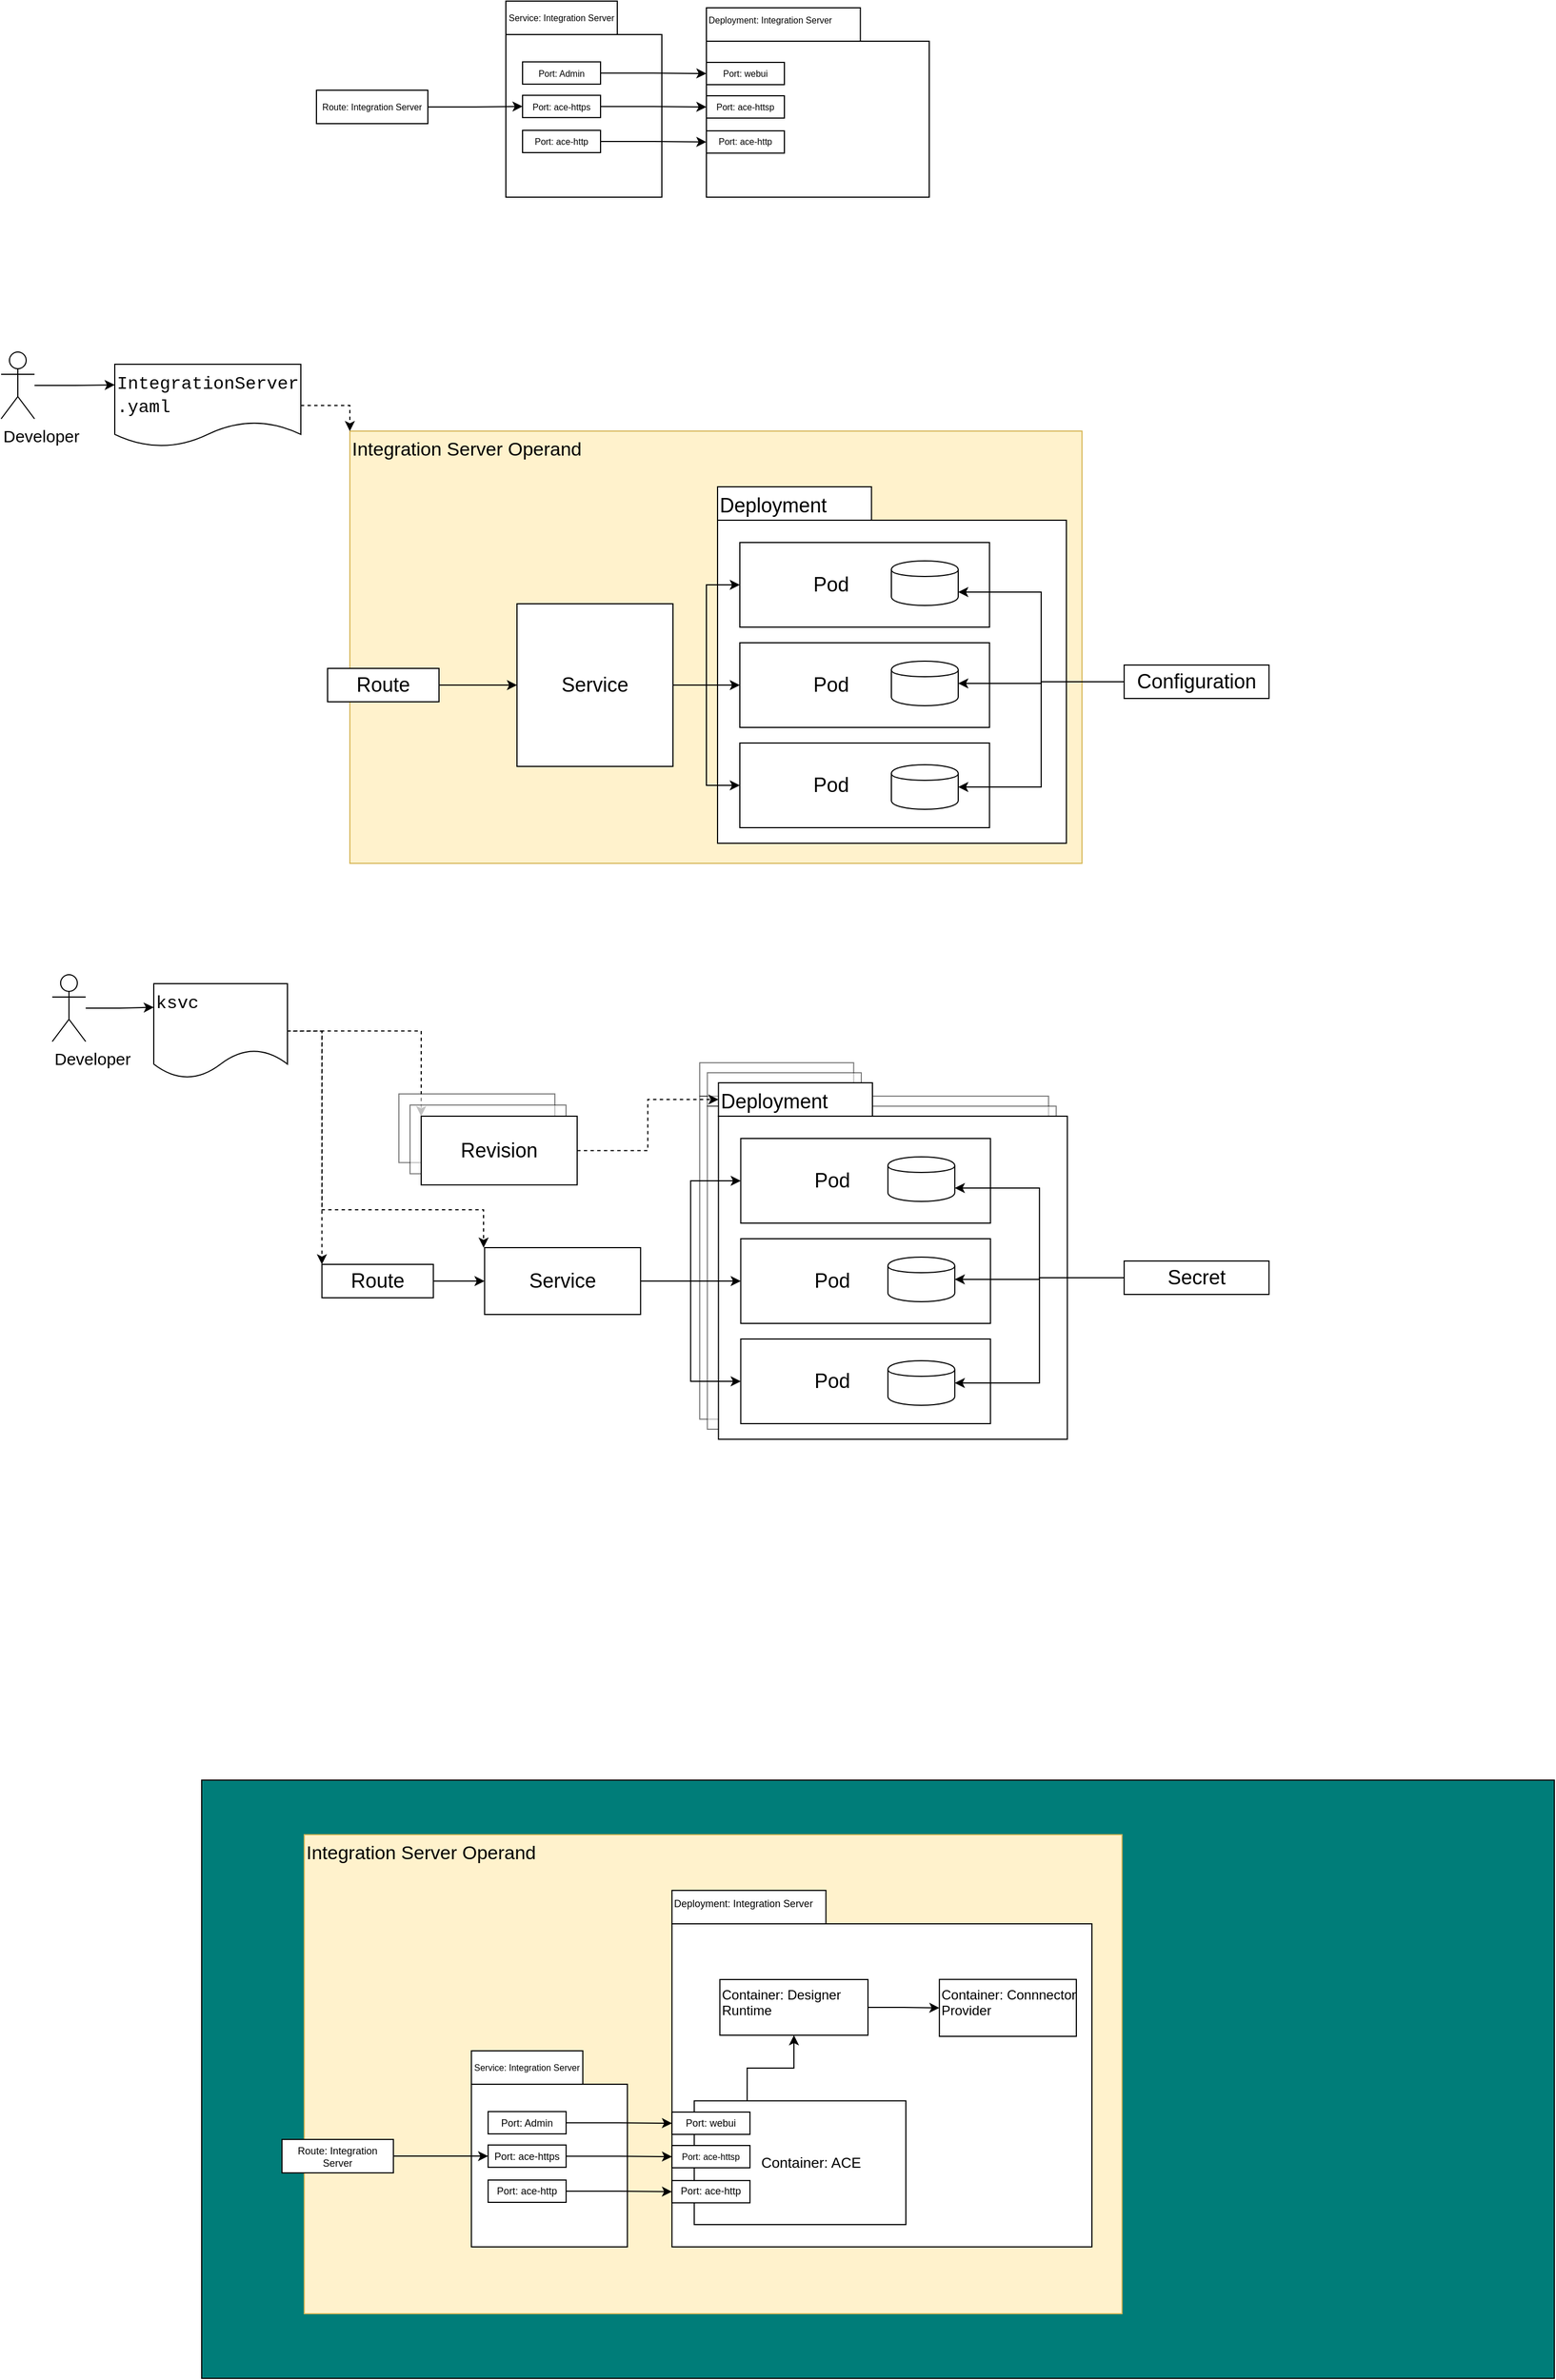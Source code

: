 <mxfile version="12.4.2" type="device" pages="1"><diagram id="6UNoOHfz1gvESJ5k4RnR" name="Page-1"><mxGraphModel dx="2101" dy="905" grid="0" gridSize="10" guides="1" tooltips="1" connect="1" arrows="1" fold="1" page="0" pageScale="1" pageWidth="827" pageHeight="1169" math="0" shadow="0"><root><mxCell id="0"/><mxCell id="1" parent="0"/><mxCell id="H-URphWvjfDdLRHSiDYo-1" value="" style="rounded=0;whiteSpace=wrap;html=1;fontSize=12;fillColor=#007D79;" parent="1" vertex="1"><mxGeometry x="-363" y="1901" width="1214" height="537" as="geometry"/></mxCell><mxCell id="NX0LsQ0gmX7lteyexIAd-130" value="" style="rounded=0;whiteSpace=wrap;html=1;fontSize=8;verticalAlign=top;align=left;textOpacity=50;opacity=50;" parent="1" vertex="1"><mxGeometry x="84" y="1287" width="313.09" height="290" as="geometry"/></mxCell><mxCell id="NX0LsQ0gmX7lteyexIAd-131" value="" style="rounded=0;whiteSpace=wrap;html=1;fontSize=18;verticalAlign=top;align=left;textOpacity=50;opacity=50;" parent="1" vertex="1"><mxGeometry x="84" y="1257" width="138.182" height="30" as="geometry"/></mxCell><mxCell id="NX0LsQ0gmX7lteyexIAd-128" value="" style="rounded=0;whiteSpace=wrap;html=1;fontSize=18;verticalAlign=top;align=left;textOpacity=50;opacity=50;" parent="1" vertex="1"><mxGeometry x="90.82" y="1266" width="138.182" height="30" as="geometry"/></mxCell><mxCell id="NX0LsQ0gmX7lteyexIAd-129" value="" style="rounded=0;whiteSpace=wrap;html=1;fontSize=8;verticalAlign=top;align=left;textOpacity=50;opacity=50;" parent="1" vertex="1"><mxGeometry x="90.82" y="1296" width="313.09" height="290" as="geometry"/></mxCell><mxCell id="x6UZ6pSxuJJNWxn3AISU-1" value="Integration Server Operand" style="rounded=0;whiteSpace=wrap;html=1;fontSize=17;align=left;fillColor=#fff2cc;strokeColor=#d6b656;verticalAlign=top;" parent="1" vertex="1"><mxGeometry x="-230" y="690" width="657.09" height="388" as="geometry"/></mxCell><mxCell id="x6UZ6pSxuJJNWxn3AISU-2" value="Deployment" style="rounded=0;whiteSpace=wrap;html=1;fontSize=18;verticalAlign=top;align=left;" parent="1" vertex="1"><mxGeometry x="100" y="740" width="138.182" height="30" as="geometry"/></mxCell><mxCell id="x6UZ6pSxuJJNWxn3AISU-4" value="" style="rounded=0;whiteSpace=wrap;html=1;fontSize=8;verticalAlign=top;align=left;" parent="1" vertex="1"><mxGeometry x="100" y="770" width="313.09" height="290" as="geometry"/></mxCell><mxCell id="x6UZ6pSxuJJNWxn3AISU-17" value="Route" style="rounded=0;whiteSpace=wrap;html=1;fontSize=18;" parent="1" vertex="1"><mxGeometry x="-250" y="903" width="100" height="30" as="geometry"/></mxCell><mxCell id="NX0LsQ0gmX7lteyexIAd-86" style="edgeStyle=orthogonalEdgeStyle;rounded=0;orthogonalLoop=1;jettySize=auto;html=1;fontSize=13;" parent="1" source="x6UZ6pSxuJJNWxn3AISU-38" target="NX0LsQ0gmX7lteyexIAd-82" edge="1"><mxGeometry relative="1" as="geometry"/></mxCell><mxCell id="NX0LsQ0gmX7lteyexIAd-87" style="edgeStyle=orthogonalEdgeStyle;rounded=0;orthogonalLoop=1;jettySize=auto;html=1;entryX=0;entryY=0.5;entryDx=0;entryDy=0;fontSize=13;" parent="1" source="x6UZ6pSxuJJNWxn3AISU-38" target="NX0LsQ0gmX7lteyexIAd-84" edge="1"><mxGeometry relative="1" as="geometry"/></mxCell><mxCell id="NX0LsQ0gmX7lteyexIAd-88" style="edgeStyle=orthogonalEdgeStyle;rounded=0;orthogonalLoop=1;jettySize=auto;html=1;entryX=0;entryY=0.5;entryDx=0;entryDy=0;fontSize=13;" parent="1" source="x6UZ6pSxuJJNWxn3AISU-38" target="NX0LsQ0gmX7lteyexIAd-85" edge="1"><mxGeometry relative="1" as="geometry"/></mxCell><mxCell id="x6UZ6pSxuJJNWxn3AISU-38" value="Service" style="rounded=0;whiteSpace=wrap;html=1;fontSize=18;" parent="1" vertex="1"><mxGeometry x="-80" y="845" width="140" height="146" as="geometry"/></mxCell><mxCell id="x6UZ6pSxuJJNWxn3AISU-43" style="edgeStyle=orthogonalEdgeStyle;rounded=0;orthogonalLoop=1;jettySize=auto;html=1;fontSize=8;entryX=0;entryY=0.5;entryDx=0;entryDy=0;" parent="1" source="x6UZ6pSxuJJNWxn3AISU-17" target="x6UZ6pSxuJJNWxn3AISU-38" edge="1"><mxGeometry relative="1" as="geometry"><mxPoint x="-80" y="978" as="targetPoint"/></mxGeometry></mxCell><mxCell id="NX0LsQ0gmX7lteyexIAd-5" value="Deployment: Integration Server" style="rounded=0;whiteSpace=wrap;html=1;fontSize=8;verticalAlign=top;align=left;" parent="1" vertex="1"><mxGeometry x="90" y="310" width="138.182" height="30" as="geometry"/></mxCell><mxCell id="NX0LsQ0gmX7lteyexIAd-7" value="" style="rounded=0;whiteSpace=wrap;html=1;fontSize=8;verticalAlign=top;align=left;" parent="1" vertex="1"><mxGeometry x="90" y="340" width="200" height="140" as="geometry"/></mxCell><mxCell id="NX0LsQ0gmX7lteyexIAd-15" value="Port: webui" style="rounded=0;whiteSpace=wrap;html=1;fontSize=8;align=center;" parent="1" vertex="1"><mxGeometry x="90" y="359" width="70" height="20" as="geometry"/></mxCell><mxCell id="NX0LsQ0gmX7lteyexIAd-16" value="Port: ace-httsp" style="rounded=0;whiteSpace=wrap;html=1;fontSize=8;align=center;" parent="1" vertex="1"><mxGeometry x="90" y="389" width="70" height="20" as="geometry"/></mxCell><mxCell id="NX0LsQ0gmX7lteyexIAd-20" value="Route: Integration Server" style="rounded=0;whiteSpace=wrap;html=1;fontSize=8;" parent="1" vertex="1"><mxGeometry x="-260" y="384" width="100" height="30" as="geometry"/></mxCell><mxCell id="NX0LsQ0gmX7lteyexIAd-21" value="Service: Integration Server" style="rounded=0;whiteSpace=wrap;html=1;fontSize=8;" parent="1" vertex="1"><mxGeometry x="-90" y="304" width="100" height="30" as="geometry"/></mxCell><mxCell id="NX0LsQ0gmX7lteyexIAd-25" value="" style="rounded=0;whiteSpace=wrap;html=1;fontSize=8;" parent="1" vertex="1"><mxGeometry x="-90" y="334" width="140" height="146" as="geometry"/></mxCell><mxCell id="NX0LsQ0gmX7lteyexIAd-26" style="edgeStyle=orthogonalEdgeStyle;rounded=0;orthogonalLoop=1;jettySize=auto;html=1;fontSize=8;" parent="1" source="NX0LsQ0gmX7lteyexIAd-27" target="NX0LsQ0gmX7lteyexIAd-15" edge="1"><mxGeometry relative="1" as="geometry"/></mxCell><mxCell id="NX0LsQ0gmX7lteyexIAd-27" value="Port: Admin" style="rounded=0;whiteSpace=wrap;html=1;fontSize=8;align=center;" parent="1" vertex="1"><mxGeometry x="-75" y="358.56" width="70" height="20" as="geometry"/></mxCell><mxCell id="NX0LsQ0gmX7lteyexIAd-28" style="edgeStyle=orthogonalEdgeStyle;rounded=0;orthogonalLoop=1;jettySize=auto;html=1;entryX=0;entryY=0.5;entryDx=0;entryDy=0;fontSize=8;" parent="1" source="NX0LsQ0gmX7lteyexIAd-29" target="NX0LsQ0gmX7lteyexIAd-16" edge="1"><mxGeometry relative="1" as="geometry"/></mxCell><mxCell id="NX0LsQ0gmX7lteyexIAd-29" value="Port: ace-https" style="rounded=0;whiteSpace=wrap;html=1;fontSize=8;align=center;" parent="1" vertex="1"><mxGeometry x="-75" y="388.56" width="70" height="20" as="geometry"/></mxCell><mxCell id="NX0LsQ0gmX7lteyexIAd-30" style="edgeStyle=orthogonalEdgeStyle;rounded=0;orthogonalLoop=1;jettySize=auto;html=1;entryX=0;entryY=0.5;entryDx=0;entryDy=0;fontSize=8;" parent="1" source="NX0LsQ0gmX7lteyexIAd-20" target="NX0LsQ0gmX7lteyexIAd-29" edge="1"><mxGeometry relative="1" as="geometry"/></mxCell><mxCell id="NX0LsQ0gmX7lteyexIAd-31" value="Port: ace-http" style="rounded=0;whiteSpace=wrap;html=1;fontSize=8;align=center;" parent="1" vertex="1"><mxGeometry x="90" y="420.44" width="70" height="20" as="geometry"/></mxCell><mxCell id="NX0LsQ0gmX7lteyexIAd-32" style="edgeStyle=orthogonalEdgeStyle;rounded=0;orthogonalLoop=1;jettySize=auto;html=1;entryX=0;entryY=0.5;entryDx=0;entryDy=0;fontSize=8;" parent="1" source="NX0LsQ0gmX7lteyexIAd-33" target="NX0LsQ0gmX7lteyexIAd-31" edge="1"><mxGeometry relative="1" as="geometry"/></mxCell><mxCell id="NX0LsQ0gmX7lteyexIAd-33" value="Port: ace-http" style="rounded=0;whiteSpace=wrap;html=1;fontSize=8;align=center;" parent="1" vertex="1"><mxGeometry x="-75" y="420" width="70" height="20" as="geometry"/></mxCell><mxCell id="NX0LsQ0gmX7lteyexIAd-74" style="edgeStyle=orthogonalEdgeStyle;rounded=0;orthogonalLoop=1;jettySize=auto;html=1;entryX=0;entryY=0.25;entryDx=0;entryDy=0;fontSize=13;" parent="1" source="NX0LsQ0gmX7lteyexIAd-37" target="NX0LsQ0gmX7lteyexIAd-38" edge="1"><mxGeometry relative="1" as="geometry"/></mxCell><mxCell id="NX0LsQ0gmX7lteyexIAd-37" value="Developer" style="shape=umlActor;verticalLabelPosition=bottom;labelBackgroundColor=#ffffff;verticalAlign=top;html=1;outlineConnect=0;align=left;fontSize=15;" parent="1" vertex="1"><mxGeometry x="-543" y="619" width="30" height="60" as="geometry"/></mxCell><mxCell id="NX0LsQ0gmX7lteyexIAd-69" style="edgeStyle=orthogonalEdgeStyle;rounded=0;orthogonalLoop=1;jettySize=auto;html=1;entryX=0;entryY=0;entryDx=0;entryDy=0;fontSize=13;dashed=1;" parent="1" source="NX0LsQ0gmX7lteyexIAd-38" target="x6UZ6pSxuJJNWxn3AISU-1" edge="1"><mxGeometry relative="1" as="geometry"/></mxCell><mxCell id="NX0LsQ0gmX7lteyexIAd-38" value="&lt;font face=&quot;Courier New&quot; style=&quot;font-size: 16px&quot;&gt;IntegrationServer&lt;br&gt;&lt;/font&gt;&lt;font face=&quot;Courier New&quot; style=&quot;font-size: 16px&quot;&gt;.yaml&lt;br&gt;&lt;/font&gt;" style="shape=document;whiteSpace=wrap;html=1;boundedLbl=1;align=left;fontSize=16;verticalAlign=top;" parent="1" vertex="1"><mxGeometry x="-441" y="630" width="167" height="74" as="geometry"/></mxCell><mxCell id="NX0LsQ0gmX7lteyexIAd-39" value="Integration Server Operand" style="rounded=0;whiteSpace=wrap;html=1;fontSize=17;align=left;fillColor=#fff2cc;strokeColor=#d6b656;verticalAlign=top;" parent="1" vertex="1"><mxGeometry x="-270.91" y="1950" width="733.91" height="430" as="geometry"/></mxCell><mxCell id="NX0LsQ0gmX7lteyexIAd-40" value="Deployment: Integration Server" style="rounded=0;whiteSpace=wrap;html=1;fontSize=9;verticalAlign=top;align=left;" parent="1" vertex="1"><mxGeometry x="59.09" y="2000" width="138.182" height="30" as="geometry"/></mxCell><mxCell id="NX0LsQ0gmX7lteyexIAd-41" style="edgeStyle=orthogonalEdgeStyle;rounded=0;orthogonalLoop=1;jettySize=auto;html=1;entryX=0.5;entryY=1;entryDx=0;entryDy=0;fontSize=8;exitX=0.25;exitY=0;exitDx=0;exitDy=0;" parent="1" source="NX0LsQ0gmX7lteyexIAd-48" edge="1"><mxGeometry relative="1" as="geometry"><mxPoint x="198.757" y="2170" as="targetPoint"/></mxGeometry></mxCell><mxCell id="NX0LsQ0gmX7lteyexIAd-42" value="" style="rounded=0;whiteSpace=wrap;html=1;fontSize=8;verticalAlign=top;align=left;" parent="1" vertex="1"><mxGeometry x="59.09" y="2030" width="376.91" height="290" as="geometry"/></mxCell><mxCell id="NX0LsQ0gmX7lteyexIAd-44" value="&lt;span style=&quot;white-space: normal; font-size: 12px;&quot;&gt;Container: Connnector Provider&lt;/span&gt;" style="rounded=0;whiteSpace=wrap;html=1;fontSize=12;verticalAlign=top;align=left;" parent="1" vertex="1"><mxGeometry x="299.09" y="2079.89" width="122.91" height="51.11" as="geometry"/></mxCell><mxCell id="NX0LsQ0gmX7lteyexIAd-45" style="edgeStyle=orthogonalEdgeStyle;rounded=0;orthogonalLoop=1;jettySize=auto;html=1;fontSize=8;" parent="1" source="NX0LsQ0gmX7lteyexIAd-46" target="NX0LsQ0gmX7lteyexIAd-44" edge="1"><mxGeometry relative="1" as="geometry"><mxPoint x="183.09" y="1504" as="targetPoint"/></mxGeometry></mxCell><mxCell id="NX0LsQ0gmX7lteyexIAd-46" value="&lt;span style=&quot;white-space: normal ; font-size: 12px&quot;&gt;Container: Designer Runtime&lt;/span&gt;" style="rounded=0;whiteSpace=wrap;html=1;fontSize=12;verticalAlign=top;align=left;" parent="1" vertex="1"><mxGeometry x="102.09" y="2080" width="132.91" height="50" as="geometry"/></mxCell><mxCell id="NX0LsQ0gmX7lteyexIAd-48" value="&lt;span style=&quot;white-space: normal; font-size: 13px;&quot;&gt;Container: ACE&lt;/span&gt;" style="rounded=0;whiteSpace=wrap;html=1;fontSize=13;verticalAlign=middle;align=center;spacingLeft=20;" parent="1" vertex="1"><mxGeometry x="79.09" y="2188.89" width="189.91" height="111.11" as="geometry"/></mxCell><mxCell id="NX0LsQ0gmX7lteyexIAd-50" value="Port: webui" style="rounded=0;whiteSpace=wrap;html=1;fontSize=9;align=center;" parent="1" vertex="1"><mxGeometry x="59.09" y="2199" width="70" height="20" as="geometry"/></mxCell><mxCell id="NX0LsQ0gmX7lteyexIAd-51" value="Port: ace-httsp" style="rounded=0;whiteSpace=wrap;html=1;fontSize=8;align=center;" parent="1" vertex="1"><mxGeometry x="59.09" y="2229" width="70" height="20" as="geometry"/></mxCell><mxCell id="NX0LsQ0gmX7lteyexIAd-52" style="edgeStyle=orthogonalEdgeStyle;rounded=0;orthogonalLoop=1;jettySize=auto;html=1;fontSize=8;exitX=0.25;exitY=0;exitDx=0;exitDy=0;" parent="1" source="NX0LsQ0gmX7lteyexIAd-48" target="NX0LsQ0gmX7lteyexIAd-46" edge="1"><mxGeometry relative="1" as="geometry"><mxPoint x="109.09" y="1570" as="targetPoint"/></mxGeometry></mxCell><mxCell id="NX0LsQ0gmX7lteyexIAd-55" value="Route: Integration Server" style="rounded=0;whiteSpace=wrap;html=1;fontSize=9;" parent="1" vertex="1"><mxGeometry x="-290.91" y="2223.56" width="100" height="30" as="geometry"/></mxCell><mxCell id="NX0LsQ0gmX7lteyexIAd-56" value="Service: Integration Server" style="rounded=0;whiteSpace=wrap;html=1;fontSize=8;" parent="1" vertex="1"><mxGeometry x="-120.91" y="2144" width="100" height="30" as="geometry"/></mxCell><mxCell id="NX0LsQ0gmX7lteyexIAd-60" value="" style="rounded=0;whiteSpace=wrap;html=1;fontSize=8;" parent="1" vertex="1"><mxGeometry x="-120.91" y="2174" width="140" height="146" as="geometry"/></mxCell><mxCell id="NX0LsQ0gmX7lteyexIAd-61" style="edgeStyle=orthogonalEdgeStyle;rounded=0;orthogonalLoop=1;jettySize=auto;html=1;fontSize=8;" parent="1" source="NX0LsQ0gmX7lteyexIAd-62" target="NX0LsQ0gmX7lteyexIAd-50" edge="1"><mxGeometry relative="1" as="geometry"/></mxCell><mxCell id="NX0LsQ0gmX7lteyexIAd-62" value="Port: Admin" style="rounded=0;whiteSpace=wrap;html=1;fontSize=9;align=center;" parent="1" vertex="1"><mxGeometry x="-105.91" y="2198.56" width="70" height="20" as="geometry"/></mxCell><mxCell id="NX0LsQ0gmX7lteyexIAd-63" style="edgeStyle=orthogonalEdgeStyle;rounded=0;orthogonalLoop=1;jettySize=auto;html=1;entryX=0;entryY=0.5;entryDx=0;entryDy=0;fontSize=8;" parent="1" source="NX0LsQ0gmX7lteyexIAd-64" target="NX0LsQ0gmX7lteyexIAd-51" edge="1"><mxGeometry relative="1" as="geometry"/></mxCell><mxCell id="NX0LsQ0gmX7lteyexIAd-64" value="Port: ace-https" style="rounded=0;whiteSpace=wrap;html=1;fontSize=9;align=center;" parent="1" vertex="1"><mxGeometry x="-105.91" y="2228.56" width="70" height="20" as="geometry"/></mxCell><mxCell id="NX0LsQ0gmX7lteyexIAd-65" style="edgeStyle=orthogonalEdgeStyle;rounded=0;orthogonalLoop=1;jettySize=auto;html=1;entryX=0;entryY=0.5;entryDx=0;entryDy=0;fontSize=8;" parent="1" source="NX0LsQ0gmX7lteyexIAd-55" target="NX0LsQ0gmX7lteyexIAd-64" edge="1"><mxGeometry relative="1" as="geometry"/></mxCell><mxCell id="NX0LsQ0gmX7lteyexIAd-66" value="Port: ace-http" style="rounded=0;whiteSpace=wrap;html=1;fontSize=9;align=center;" parent="1" vertex="1"><mxGeometry x="59.09" y="2260.44" width="70" height="20" as="geometry"/></mxCell><mxCell id="NX0LsQ0gmX7lteyexIAd-67" style="edgeStyle=orthogonalEdgeStyle;rounded=0;orthogonalLoop=1;jettySize=auto;html=1;entryX=0;entryY=0.5;entryDx=0;entryDy=0;fontSize=8;" parent="1" source="NX0LsQ0gmX7lteyexIAd-68" target="NX0LsQ0gmX7lteyexIAd-66" edge="1"><mxGeometry relative="1" as="geometry"/></mxCell><mxCell id="NX0LsQ0gmX7lteyexIAd-68" value="Port: ace-http" style="rounded=0;whiteSpace=wrap;html=1;fontSize=9;align=center;" parent="1" vertex="1"><mxGeometry x="-105.91" y="2260" width="70" height="20" as="geometry"/></mxCell><mxCell id="NX0LsQ0gmX7lteyexIAd-120" style="edgeStyle=orthogonalEdgeStyle;rounded=0;orthogonalLoop=1;jettySize=auto;html=1;entryX=0;entryY=0;entryDx=0;entryDy=0;dashed=1;fontSize=13;" parent="1" source="NX0LsQ0gmX7lteyexIAd-71" target="NX0LsQ0gmX7lteyexIAd-118" edge="1"><mxGeometry relative="1" as="geometry"><mxPoint x="-229.765" y="1249.882" as="targetPoint"/></mxGeometry></mxCell><mxCell id="NX0LsQ0gmX7lteyexIAd-132" style="edgeStyle=orthogonalEdgeStyle;rounded=0;orthogonalLoop=1;jettySize=auto;html=1;entryX=0;entryY=0;entryDx=0;entryDy=0;dashed=1;fontSize=15;" parent="1" source="NX0LsQ0gmX7lteyexIAd-71" target="NX0LsQ0gmX7lteyexIAd-90" edge="1"><mxGeometry relative="1" as="geometry"/></mxCell><mxCell id="NX0LsQ0gmX7lteyexIAd-133" style="edgeStyle=orthogonalEdgeStyle;rounded=0;orthogonalLoop=1;jettySize=auto;html=1;entryX=0;entryY=0;entryDx=0;entryDy=0;dashed=1;fontSize=15;" parent="1" edge="1"><mxGeometry relative="1" as="geometry"><mxPoint x="-287" y="1228.558" as="sourcePoint"/><mxPoint x="-109.977" y="1422.977" as="targetPoint"/><Array as="points"><mxPoint x="-255" y="1229"/><mxPoint x="-255" y="1389"/><mxPoint x="-110" y="1389"/></Array></mxGeometry></mxCell><mxCell id="NX0LsQ0gmX7lteyexIAd-71" value="&lt;font face=&quot;Courier New&quot; style=&quot;font-size: 16px&quot;&gt;ksvc&lt;br&gt;&lt;br&gt;&lt;/font&gt;" style="shape=document;whiteSpace=wrap;html=1;boundedLbl=1;align=left;fontSize=16;verticalAlign=top;" parent="1" vertex="1"><mxGeometry x="-406" y="1186" width="120" height="85" as="geometry"/></mxCell><mxCell id="NX0LsQ0gmX7lteyexIAd-73" style="edgeStyle=orthogonalEdgeStyle;rounded=0;orthogonalLoop=1;jettySize=auto;html=1;entryX=0;entryY=0.25;entryDx=0;entryDy=0;fontSize=13;" parent="1" source="NX0LsQ0gmX7lteyexIAd-72" target="NX0LsQ0gmX7lteyexIAd-71" edge="1"><mxGeometry relative="1" as="geometry"/></mxCell><mxCell id="NX0LsQ0gmX7lteyexIAd-72" value="Developer" style="shape=umlActor;verticalLabelPosition=bottom;labelBackgroundColor=#ffffff;verticalAlign=top;html=1;outlineConnect=0;align=left;fontSize=15;" parent="1" vertex="1"><mxGeometry x="-497.09" y="1178" width="30" height="60" as="geometry"/></mxCell><mxCell id="NX0LsQ0gmX7lteyexIAd-112" style="edgeStyle=orthogonalEdgeStyle;rounded=0;orthogonalLoop=1;jettySize=auto;html=1;entryX=0;entryY=0.5;entryDx=0;entryDy=0;fontSize=13;" parent="1" source="NX0LsQ0gmX7lteyexIAd-90" target="NX0LsQ0gmX7lteyexIAd-92" edge="1"><mxGeometry relative="1" as="geometry"/></mxCell><mxCell id="NX0LsQ0gmX7lteyexIAd-90" value="Route" style="rounded=0;whiteSpace=wrap;html=1;fontSize=18;" parent="1" vertex="1"><mxGeometry x="-255.09" y="1438" width="100" height="30" as="geometry"/></mxCell><mxCell id="NX0LsQ0gmX7lteyexIAd-91" value="Revision" style="rounded=0;whiteSpace=wrap;html=1;fontSize=8;opacity=50;" parent="1" vertex="1"><mxGeometry x="-186" y="1285" width="140" height="61.67" as="geometry"/></mxCell><mxCell id="NX0LsQ0gmX7lteyexIAd-92" value="Service" style="rounded=0;whiteSpace=wrap;html=1;fontSize=18;" parent="1" vertex="1"><mxGeometry x="-109.09" y="1423" width="140" height="60" as="geometry"/></mxCell><mxCell id="NX0LsQ0gmX7lteyexIAd-100" value="Deployment" style="rounded=0;whiteSpace=wrap;html=1;fontSize=18;verticalAlign=top;align=left;" parent="1" vertex="1"><mxGeometry x="100.82" y="1275" width="138.182" height="30" as="geometry"/></mxCell><mxCell id="NX0LsQ0gmX7lteyexIAd-101" value="" style="rounded=0;whiteSpace=wrap;html=1;fontSize=8;verticalAlign=top;align=left;" parent="1" vertex="1"><mxGeometry x="100.82" y="1305" width="313.09" height="290" as="geometry"/></mxCell><mxCell id="NX0LsQ0gmX7lteyexIAd-113" style="edgeStyle=orthogonalEdgeStyle;rounded=0;orthogonalLoop=1;jettySize=auto;html=1;entryX=0;entryY=0.5;entryDx=0;entryDy=0;fontSize=13;" parent="1" source="NX0LsQ0gmX7lteyexIAd-92" target="NX0LsQ0gmX7lteyexIAd-105" edge="1"><mxGeometry relative="1" as="geometry"/></mxCell><mxCell id="NX0LsQ0gmX7lteyexIAd-114" style="edgeStyle=orthogonalEdgeStyle;rounded=0;orthogonalLoop=1;jettySize=auto;html=1;entryX=0;entryY=0.5;entryDx=0;entryDy=0;fontSize=13;" parent="1" source="NX0LsQ0gmX7lteyexIAd-92" target="NX0LsQ0gmX7lteyexIAd-104" edge="1"><mxGeometry relative="1" as="geometry"/></mxCell><mxCell id="NX0LsQ0gmX7lteyexIAd-115" style="edgeStyle=orthogonalEdgeStyle;rounded=0;orthogonalLoop=1;jettySize=auto;html=1;entryX=0;entryY=0.5;entryDx=0;entryDy=0;fontSize=13;" parent="1" source="NX0LsQ0gmX7lteyexIAd-92" target="NX0LsQ0gmX7lteyexIAd-103" edge="1"><mxGeometry relative="1" as="geometry"/></mxCell><mxCell id="NX0LsQ0gmX7lteyexIAd-117" value="Revision" style="rounded=0;whiteSpace=wrap;html=1;fontSize=8;opacity=50;" parent="1" vertex="1"><mxGeometry x="-176" y="1295" width="140" height="61.67" as="geometry"/></mxCell><mxCell id="NX0LsQ0gmX7lteyexIAd-119" style="edgeStyle=orthogonalEdgeStyle;rounded=0;orthogonalLoop=1;jettySize=auto;html=1;fontSize=13;dashed=1;" parent="1" source="NX0LsQ0gmX7lteyexIAd-118" target="NX0LsQ0gmX7lteyexIAd-100" edge="1"><mxGeometry relative="1" as="geometry"/></mxCell><mxCell id="NX0LsQ0gmX7lteyexIAd-118" value="Revision" style="rounded=0;whiteSpace=wrap;html=1;fontSize=18;" parent="1" vertex="1"><mxGeometry x="-166" y="1305" width="140" height="61.67" as="geometry"/></mxCell><mxCell id="NX0LsQ0gmX7lteyexIAd-82" value="Pod&amp;nbsp; &amp;nbsp; &amp;nbsp; &amp;nbsp; &amp;nbsp; &amp;nbsp;&amp;nbsp;" style="rounded=0;whiteSpace=wrap;html=1;fontSize=18;" parent="1" vertex="1"><mxGeometry x="120" y="970" width="224.09" height="76" as="geometry"/></mxCell><mxCell id="NX0LsQ0gmX7lteyexIAd-84" value="Pod&amp;nbsp; &amp;nbsp; &amp;nbsp; &amp;nbsp; &amp;nbsp; &amp;nbsp;&amp;nbsp;" style="rounded=0;whiteSpace=wrap;html=1;fontSize=18;" parent="1" vertex="1"><mxGeometry x="120" y="880" width="224.09" height="76" as="geometry"/></mxCell><mxCell id="NX0LsQ0gmX7lteyexIAd-85" value="Pod&amp;nbsp; &amp;nbsp; &amp;nbsp; &amp;nbsp; &amp;nbsp; &amp;nbsp;&amp;nbsp;" style="rounded=0;whiteSpace=wrap;html=1;fontSize=18;spacingLeft=0;align=center;" parent="1" vertex="1"><mxGeometry x="120" y="790" width="224.09" height="76" as="geometry"/></mxCell><mxCell id="x6UZ6pSxuJJNWxn3AISU-37" value="Configuration" style="rounded=0;whiteSpace=wrap;html=1;fontSize=18;" parent="1" vertex="1"><mxGeometry x="464.91" y="900" width="130" height="30" as="geometry"/></mxCell><mxCell id="NX0LsQ0gmX7lteyexIAd-93" value="" style="shape=cylinder;whiteSpace=wrap;html=1;boundedLbl=1;backgroundOutline=1;fontSize=13;align=left;" parent="1" vertex="1"><mxGeometry x="256.0" y="806.5" width="60" height="40" as="geometry"/></mxCell><mxCell id="NX0LsQ0gmX7lteyexIAd-94" value="" style="shape=cylinder;whiteSpace=wrap;html=1;boundedLbl=1;backgroundOutline=1;fontSize=13;align=left;" parent="1" vertex="1"><mxGeometry x="256.0" y="896.5" width="60" height="40" as="geometry"/></mxCell><mxCell id="NX0LsQ0gmX7lteyexIAd-95" value="" style="shape=cylinder;whiteSpace=wrap;html=1;boundedLbl=1;backgroundOutline=1;fontSize=13;align=left;" parent="1" vertex="1"><mxGeometry x="256.0" y="989.5" width="60" height="40" as="geometry"/></mxCell><mxCell id="NX0LsQ0gmX7lteyexIAd-89" style="edgeStyle=orthogonalEdgeStyle;rounded=0;orthogonalLoop=1;jettySize=auto;html=1;fontSize=13;entryX=1;entryY=0.7;entryDx=0;entryDy=0;" parent="1" source="x6UZ6pSxuJJNWxn3AISU-37" target="NX0LsQ0gmX7lteyexIAd-93" edge="1"><mxGeometry relative="1" as="geometry"><mxPoint x="512.82" y="1018.5" as="targetPoint"/></mxGeometry></mxCell><mxCell id="NX0LsQ0gmX7lteyexIAd-96" style="edgeStyle=orthogonalEdgeStyle;rounded=0;orthogonalLoop=1;jettySize=auto;html=1;entryX=1;entryY=0.5;entryDx=0;entryDy=0;fontSize=13;" parent="1" source="x6UZ6pSxuJJNWxn3AISU-37" target="NX0LsQ0gmX7lteyexIAd-94" edge="1"><mxGeometry relative="1" as="geometry"/></mxCell><mxCell id="NX0LsQ0gmX7lteyexIAd-97" style="edgeStyle=orthogonalEdgeStyle;rounded=0;orthogonalLoop=1;jettySize=auto;html=1;entryX=1;entryY=0.5;entryDx=0;entryDy=0;fontSize=13;" parent="1" source="x6UZ6pSxuJJNWxn3AISU-37" target="NX0LsQ0gmX7lteyexIAd-95" edge="1"><mxGeometry relative="1" as="geometry"/></mxCell><mxCell id="NX0LsQ0gmX7lteyexIAd-103" value="Pod&amp;nbsp; &amp;nbsp; &amp;nbsp; &amp;nbsp; &amp;nbsp; &amp;nbsp;&amp;nbsp;" style="rounded=0;whiteSpace=wrap;html=1;fontSize=18;" parent="1" vertex="1"><mxGeometry x="120.82" y="1505" width="224.09" height="76" as="geometry"/></mxCell><mxCell id="NX0LsQ0gmX7lteyexIAd-104" value="Pod&amp;nbsp; &amp;nbsp; &amp;nbsp; &amp;nbsp; &amp;nbsp; &amp;nbsp;&amp;nbsp;" style="rounded=0;whiteSpace=wrap;html=1;fontSize=18;" parent="1" vertex="1"><mxGeometry x="120.82" y="1415" width="224.09" height="76" as="geometry"/></mxCell><mxCell id="NX0LsQ0gmX7lteyexIAd-105" value="Pod&amp;nbsp; &amp;nbsp; &amp;nbsp; &amp;nbsp; &amp;nbsp; &amp;nbsp;&amp;nbsp;" style="rounded=0;whiteSpace=wrap;html=1;fontSize=18;" parent="1" vertex="1"><mxGeometry x="120.82" y="1325" width="224.09" height="76" as="geometry"/></mxCell><mxCell id="NX0LsQ0gmX7lteyexIAd-102" value="Secret" style="rounded=0;whiteSpace=wrap;html=1;fontSize=18;" parent="1" vertex="1"><mxGeometry x="464.91" y="1435" width="130" height="30" as="geometry"/></mxCell><mxCell id="NX0LsQ0gmX7lteyexIAd-106" value="" style="shape=cylinder;whiteSpace=wrap;html=1;boundedLbl=1;backgroundOutline=1;fontSize=13;align=left;" parent="1" vertex="1"><mxGeometry x="252.91" y="1341.5" width="60" height="40" as="geometry"/></mxCell><mxCell id="NX0LsQ0gmX7lteyexIAd-107" value="" style="shape=cylinder;whiteSpace=wrap;html=1;boundedLbl=1;backgroundOutline=1;fontSize=13;align=left;" parent="1" vertex="1"><mxGeometry x="252.91" y="1431.5" width="60" height="40" as="geometry"/></mxCell><mxCell id="NX0LsQ0gmX7lteyexIAd-108" value="" style="shape=cylinder;whiteSpace=wrap;html=1;boundedLbl=1;backgroundOutline=1;fontSize=13;align=left;" parent="1" vertex="1"><mxGeometry x="252.91" y="1524.5" width="60" height="40" as="geometry"/></mxCell><mxCell id="NX0LsQ0gmX7lteyexIAd-109" style="edgeStyle=orthogonalEdgeStyle;rounded=0;orthogonalLoop=1;jettySize=auto;html=1;fontSize=13;entryX=1;entryY=0.7;entryDx=0;entryDy=0;" parent="1" source="NX0LsQ0gmX7lteyexIAd-102" target="NX0LsQ0gmX7lteyexIAd-106" edge="1"><mxGeometry relative="1" as="geometry"><mxPoint x="509.73" y="1553.5" as="targetPoint"/></mxGeometry></mxCell><mxCell id="NX0LsQ0gmX7lteyexIAd-110" style="edgeStyle=orthogonalEdgeStyle;rounded=0;orthogonalLoop=1;jettySize=auto;html=1;entryX=1;entryY=0.5;entryDx=0;entryDy=0;fontSize=13;" parent="1" source="NX0LsQ0gmX7lteyexIAd-102" target="NX0LsQ0gmX7lteyexIAd-107" edge="1"><mxGeometry relative="1" as="geometry"/></mxCell><mxCell id="NX0LsQ0gmX7lteyexIAd-111" style="edgeStyle=orthogonalEdgeStyle;rounded=0;orthogonalLoop=1;jettySize=auto;html=1;entryX=1;entryY=0.5;entryDx=0;entryDy=0;fontSize=13;" parent="1" source="NX0LsQ0gmX7lteyexIAd-102" target="NX0LsQ0gmX7lteyexIAd-108" edge="1"><mxGeometry relative="1" as="geometry"/></mxCell></root></mxGraphModel></diagram></mxfile>